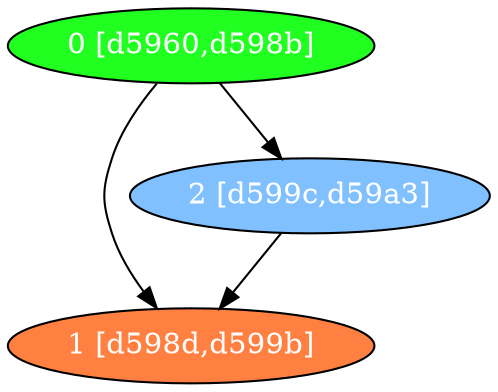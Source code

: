 diGraph libnss3{
	libnss3_0  [style=filled fillcolor="#20FF20" fontcolor="#ffffff" shape=oval label="0 [d5960,d598b]"]
	libnss3_1  [style=filled fillcolor="#FF8040" fontcolor="#ffffff" shape=oval label="1 [d598d,d599b]"]
	libnss3_2  [style=filled fillcolor="#80C0FF" fontcolor="#ffffff" shape=oval label="2 [d599c,d59a3]"]

	libnss3_0 -> libnss3_1
	libnss3_0 -> libnss3_2
	libnss3_2 -> libnss3_1
}